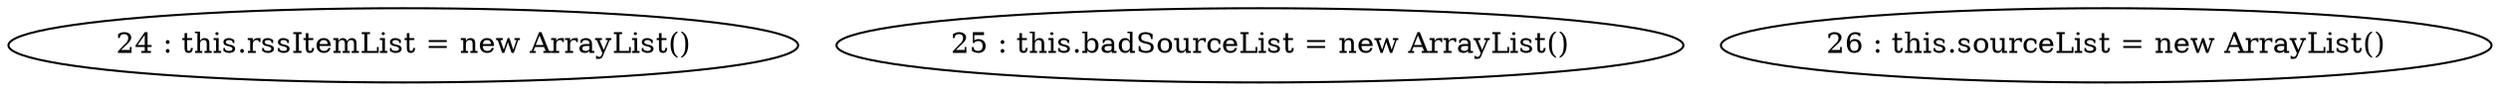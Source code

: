 digraph G {
"24 : this.rssItemList = new ArrayList()"
"25 : this.badSourceList = new ArrayList()"
"26 : this.sourceList = new ArrayList()"
}